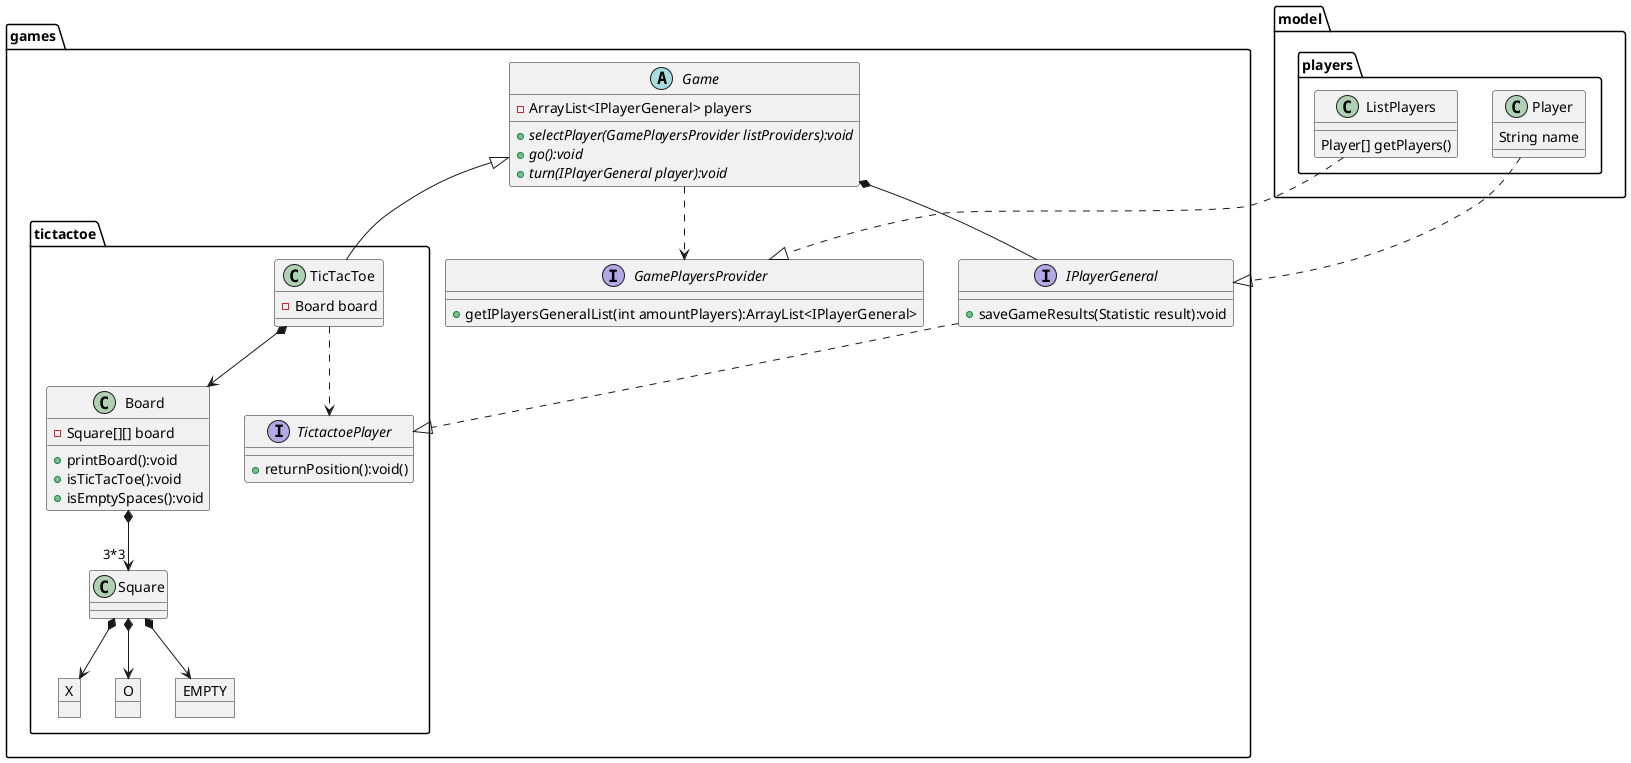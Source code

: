 @startuml ClassTicTacToe


package games {

    interface GamePlayersProvider {
        +getIPlayersGeneralList(int amountPlayers):ArrayList<IPlayerGeneral>
    }

abstract Game {
    -ArrayList<IPlayerGeneral> players
    +{abstract}selectPlayer(GamePlayersProvider listProviders):void
    +{abstract}go():void
    +{abstract}turn(IPlayerGeneral player):void
}

interface IPlayerGeneral{
    +saveGameResults(Statistic result):void
}


package tictactoe {

    interface TictactoePlayer{
        +returnPosition():void()
    }

    class TicTacToe{
        -Board board
    }

    class Board {
        -Square[][] board
        +printBoard():void
        +isTicTacToe():void
        +isEmptySpaces():void
    }

    class Square {}

    object X
    object O
    object EMPTY

}

}

package model {

    package players {

        class Player {
            String name
        }
        
        class ListPlayers{
            Player[] getPlayers()
        }

    }

}

Player ..|> IPlayerGeneral


IPlayerGeneral ..|> TictactoePlayer
Board *--> "3*3" Square

Game *-- IPlayerGeneral

Game ..> GamePlayersProvider
ListPlayers ..|> GamePlayersProvider


TicTacToe -up-|> Game

TicTacToe *--> Board
TicTacToe ..> TictactoePlayer

Square *--> X
Square *--> O
Square *--> EMPTY


@enduml